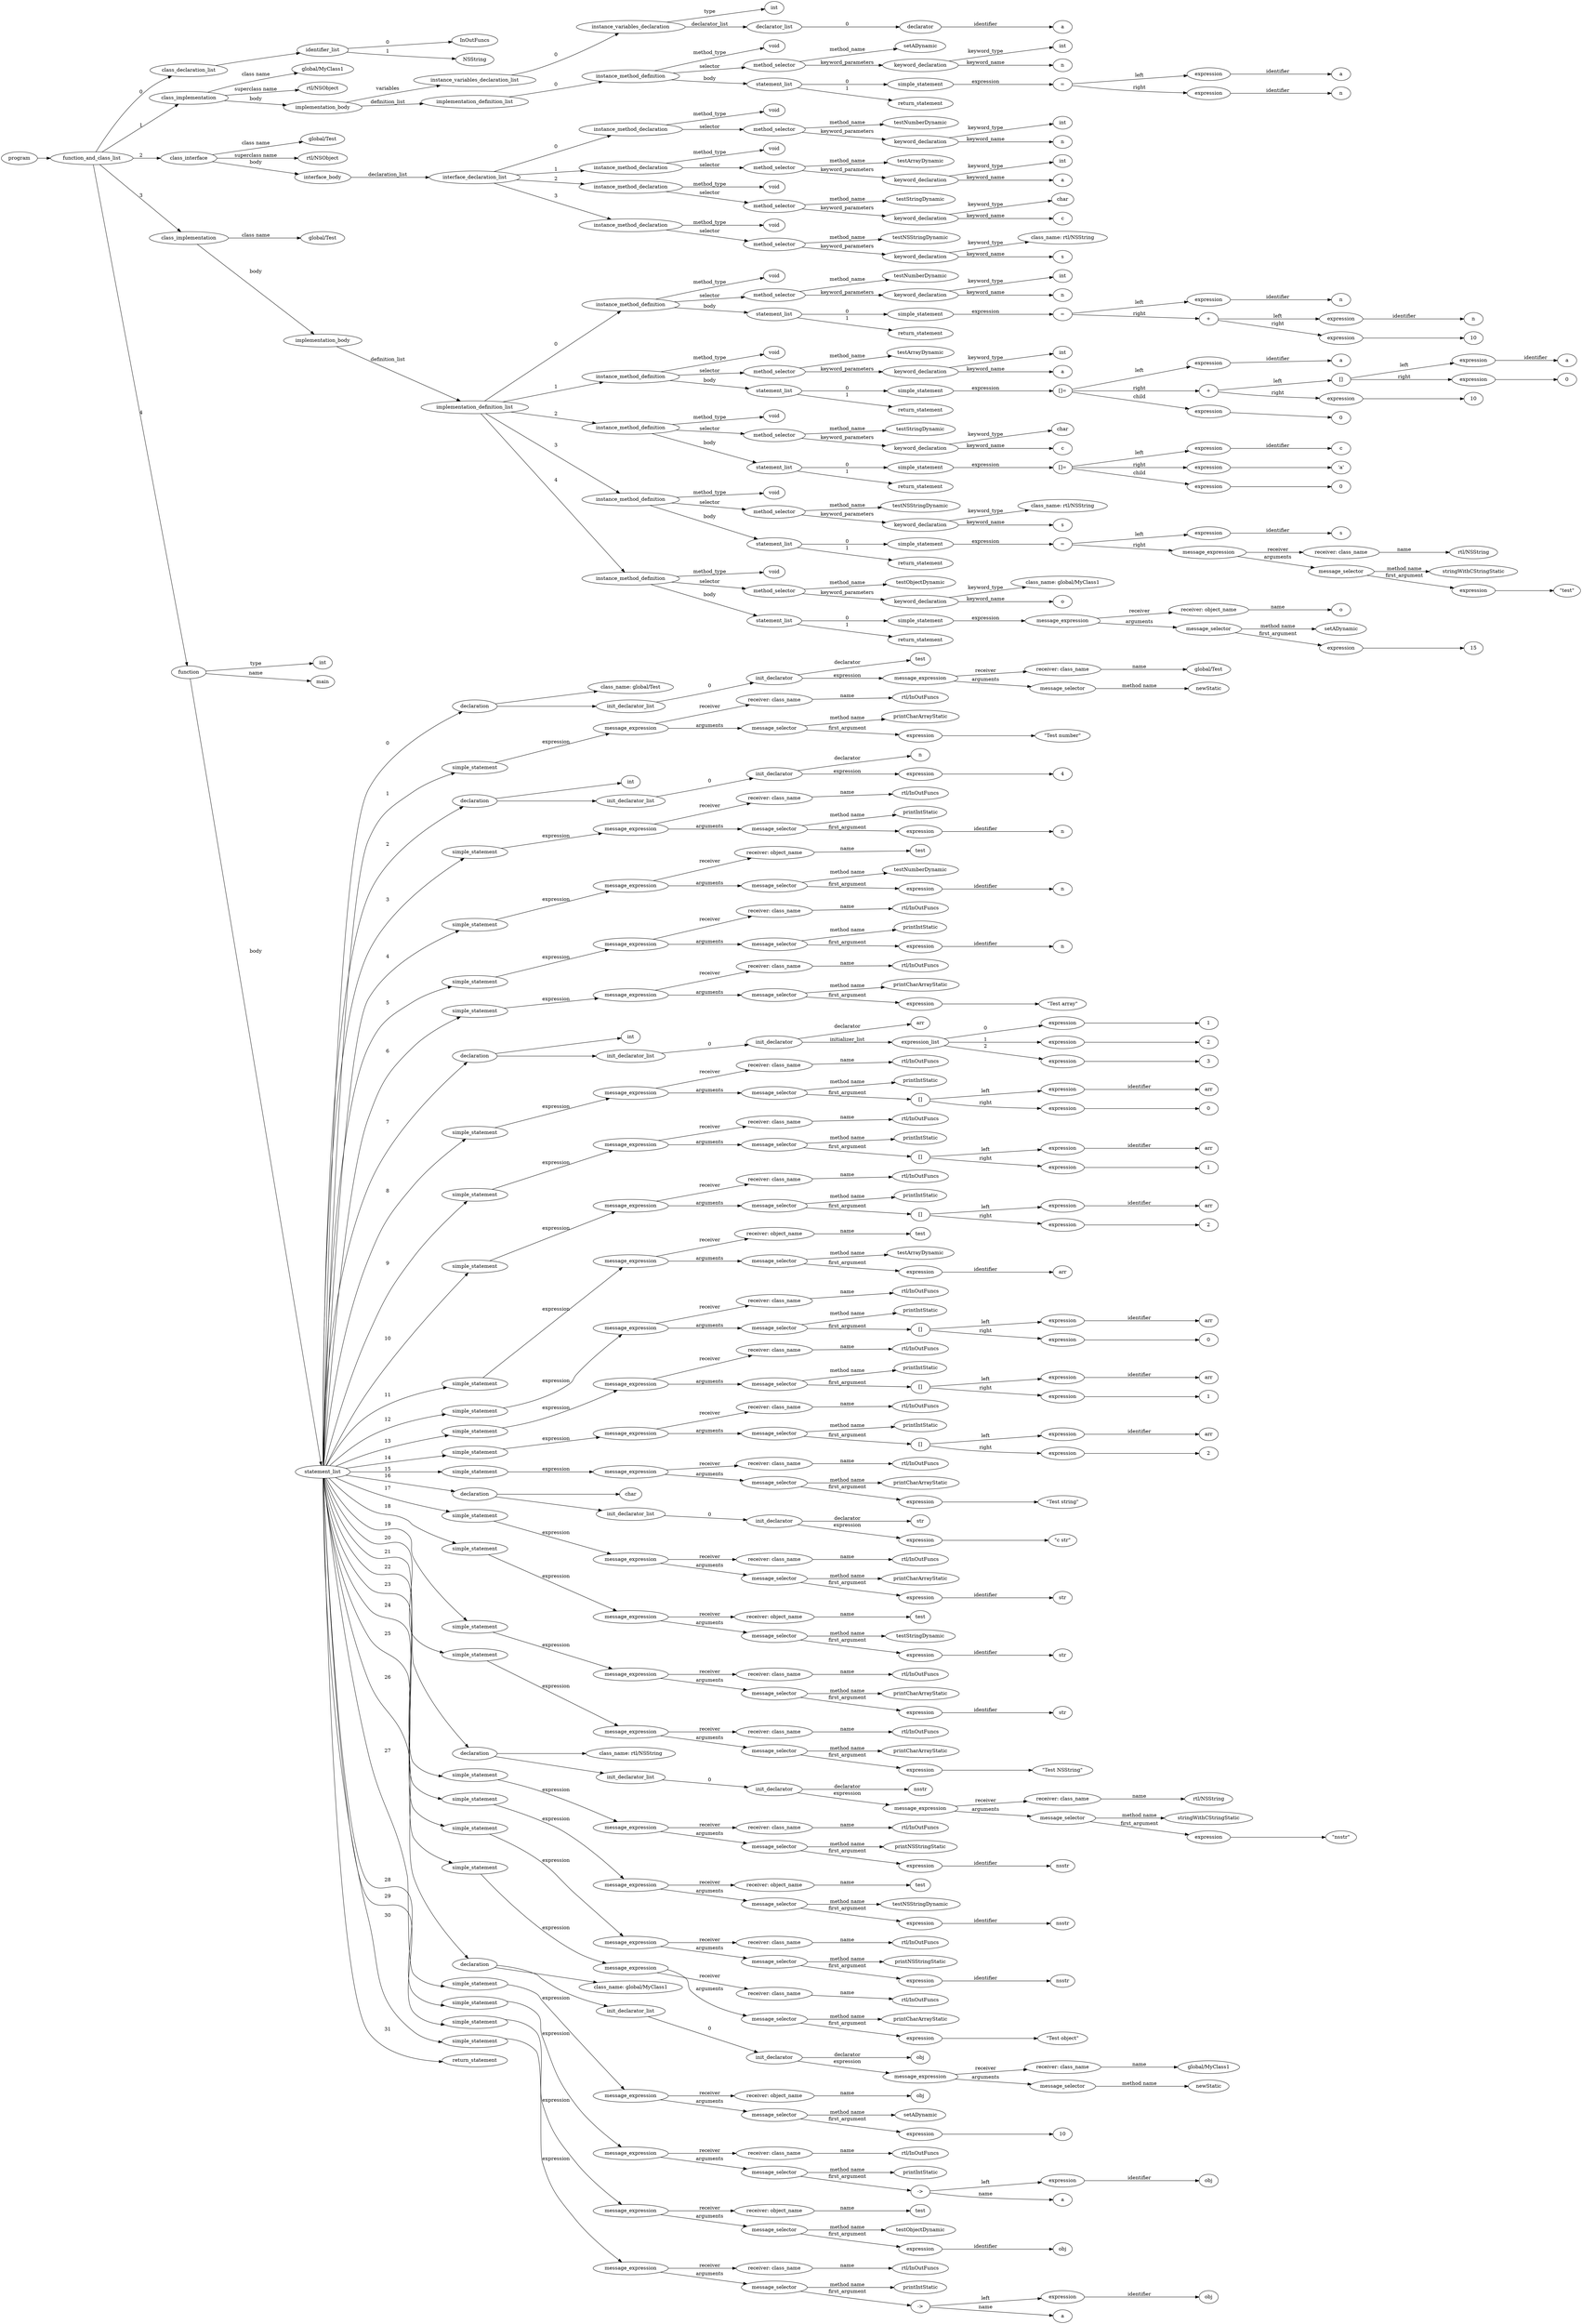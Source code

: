 digraph ObjectiveC { rankdir="LR";
313[label="program"];
313->2;
2[label="function_and_class_list"];
2->1[label="0"];
1[label="class_declaration_list"];
1->0;
0[label="identifier_list"];
0.0 [label="InOutFuncs"];
0->0.0 [label="0"];
0.1 [label="NSString"];
0->0.1 [label="1"];
2->20[label="1"];
20[label="class_implementation"];
20.1 [label="global/MyClass1"];
20->20.1 [label="class name"];
20.2 [label="rtl/NSObject"];
20->20.2 [label="superclass name"];
20->19[label="body"];
19[label="implementation_body"];
19->7[label="variables"];
7[label="instance_variables_declaration_list"];
7->6[label="0"];
6[label="instance_variables_declaration"];
6->3[label="type"];
3[label="int"];
6->5[label="declarator_list"];
5[label="declarator_list"];
5->4[label="0"];
4[label="declarator"];
4.1 [label="a"];
4->4.1[label="identifier"];
19->18[label="definition_list"];
18[label="implementation_definition_list"];
18->17[label="0"];
17[label="instance_method_definition"];
17->16[label="method_type"];
16[label="void"];
17->10[label="selector"];
10[label="method_selector"];
10->10.1 [label="method_name"];
10.1 [label="setADynamic"];
10->9[label="keyword_parameters"];
9[label="keyword_declaration"];
9->8[label="keyword_type"];
8[label="int"];
9->9.2 [label="keyword_name"];
9.2 [label="n"];
17->15[label="body"];
15[label="statement_list"];
15->14[label="0"];
14[label="simple_statement"];
14->13[label="expression"];
13[label="expression"];
13[label="="];
13->11[label="left"];
11[label="expression"];
11->11.1 [label="identifier"];11.1[label="a"];
13->12[label="right"];
12[label="expression"];
12->12.1 [label="identifier"];12.1[label="n"];
15->340[label="1"];
340[label="return_statement"];
2->43[label="2"];
43[label="class_interface"];
43.1 [label="global/Test"];
43->43.1 [label="class name"];
43.2 [label="rtl/NSObject"];
43->43.2 [label="superclass name"];
43->42[label="body"];
42[label="interface_body"];
42->26[label="declaration_list"];
26[label="interface_declaration_list"];
26->25[label="0"];
25[label="instance_method_declaration"];
25->24[label="method_type"];
24[label="void"];
25->23[label="selector"];
23[label="method_selector"];
23->23.1 [label="method_name"];
23.1 [label="testNumberDynamic"];
23->22[label="keyword_parameters"];
22[label="keyword_declaration"];
22->21[label="keyword_type"];
21[label="int"];
22->22.2 [label="keyword_name"];
22.2 [label="n"];
26->31[label="1"];
31[label="instance_method_declaration"];
31->30[label="method_type"];
30[label="void"];
31->29[label="selector"];
29[label="method_selector"];
29->29.1 [label="method_name"];
29.1 [label="testArrayDynamic"];
29->28[label="keyword_parameters"];
28[label="keyword_declaration"];
28->27[label="keyword_type"];
27[label="int"];
28->28.2 [label="keyword_name"];
28.2 [label="a"];
26->36[label="2"];
36[label="instance_method_declaration"];
36->35[label="method_type"];
35[label="void"];
36->34[label="selector"];
34[label="method_selector"];
34->34.1 [label="method_name"];
34.1 [label="testStringDynamic"];
34->33[label="keyword_parameters"];
33[label="keyword_declaration"];
33->32[label="keyword_type"];
32[label="char"];
33->33.2 [label="keyword_name"];
33.2 [label="c"];
26->41[label="3"];
41[label="instance_method_declaration"];
41->40[label="method_type"];
40[label="void"];
41->39[label="selector"];
39[label="method_selector"];
39->39.1 [label="method_name"];
39.1 [label="testNSStringDynamic"];
39->38[label="keyword_parameters"];
38[label="keyword_declaration"];
38->37[label="keyword_type"];
37[label="class_name: rtl/NSString"];
38->38.2 [label="keyword_name"];
38.2 [label="s"];
2->115[label="3"];
115[label="class_implementation"];
115.1 [label="global/Test"];
115->115.1 [label="class name"];
115->114[label="body"];
114[label="implementation_body"];
114->57[label="definition_list"];
57[label="implementation_definition_list"];
57->56[label="0"];
56[label="instance_method_definition"];
56->55[label="method_type"];
55[label="void"];
56->46[label="selector"];
46[label="method_selector"];
46->46.1 [label="method_name"];
46.1 [label="testNumberDynamic"];
46->45[label="keyword_parameters"];
45[label="keyword_declaration"];
45->44[label="keyword_type"];
44[label="int"];
45->45.2 [label="keyword_name"];
45.2 [label="n"];
56->54[label="body"];
54[label="statement_list"];
54->53[label="0"];
53[label="simple_statement"];
53->52[label="expression"];
52[label="expression"];
52[label="="];
52->47[label="left"];
47[label="expression"];
47->47.1 [label="identifier"];47.1[label="n"];
52->51[label="right"];
51[label="expression"];
51[label="+"];
51->48[label="left"];
48[label="expression"];
48->48.1 [label="identifier"];48.1[label="n"];
51->50[label="right"];
50[label="expression"];
50->49;
49[label="10"];
54->349[label="1"];
349[label="return_statement"];
57->76[label="1"];
76[label="instance_method_definition"];
76->75[label="method_type"];
75[label="void"];
76->60[label="selector"];
60[label="method_selector"];
60->60.1 [label="method_name"];
60.1 [label="testArrayDynamic"];
60->59[label="keyword_parameters"];
59[label="keyword_declaration"];
59->58[label="keyword_type"];
58[label="int"];
59->59.2 [label="keyword_name"];
59.2 [label="a"];
76->74[label="body"];
74[label="statement_list"];
74->73[label="0"];
73[label="simple_statement"];
73->72[label="expression"];
72[label="expression"];
72[label="[]="];
72->61[label="left"];
61[label="expression"];
61->61.1 [label="identifier"];61.1[label="a"];
72->71[label="right"];
71[label="expression"];
71[label="+"];
71->68[label="left"];
68[label="expression"];
68[label="[]"];
68->65[label="left"];
65[label="expression"];
65->65.1 [label="identifier"];65.1[label="a"];
68->67[label="right"];
67[label="expression"];
67->66;
66[label="0"];
71->70[label="right"];
70[label="expression"];
70->69;
69[label="10"];
72->63[label="child"];
63[label="expression"];
63->62;
62[label="0"];
74->341[label="1"];
341[label="return_statement"];
57->90[label="2"];
90[label="instance_method_definition"];
90->89[label="method_type"];
89[label="void"];
90->79[label="selector"];
79[label="method_selector"];
79->79.1 [label="method_name"];
79.1 [label="testStringDynamic"];
79->78[label="keyword_parameters"];
78[label="keyword_declaration"];
78->77[label="keyword_type"];
77[label="char"];
78->78.2 [label="keyword_name"];
78.2 [label="c"];
90->88[label="body"];
88[label="statement_list"];
88->87[label="0"];
87[label="simple_statement"];
87->86[label="expression"];
86[label="expression"];
86[label="[]="];
86->80[label="left"];
80[label="expression"];
80->80.1 [label="identifier"];80.1[label="c"];
86->85[label="right"];
85[label="expression"];
85->84;
84[label=<'a'>];
86->82[label="child"];
82[label="expression"];
82->81;
81[label="0"];
88->351[label="1"];
351[label="return_statement"];
57->101[label="3"];
101[label="instance_method_definition"];
101->100[label="method_type"];
100[label="void"];
101->93[label="selector"];
93[label="method_selector"];
93->93.1 [label="method_name"];
93.1 [label="testNSStringDynamic"];
93->92[label="keyword_parameters"];
92[label="keyword_declaration"];
92->91[label="keyword_type"];
91[label="class_name: rtl/NSString"];
92->92.2 [label="keyword_name"];
92.2 [label="s"];
101->99[label="body"];
99[label="statement_list"];
99->98[label="0"];
98[label="simple_statement"];
98->97[label="expression"];
97[label="expression"];
97[label="="];
97->94[label="left"];
94[label="expression"];
94->94.1 [label="identifier"];94.1[label="s"];
97->96[label="right"];
96[label="expression"];
96[label="message_expression"];
96->342[label="receiver"];
342[label="receiver: class_name"];
342.1 [label="rtl/NSString"];
342->342.1 [label="name"];
96->347[label="arguments"];
347[label="message_selector"];
347.1 [label="stringWithCStringStatic"];
347->347.1 [label="method name"]; 
347->344[label="first_argument"];
344[label="expression"];
344->343;
343[label=<"test">];
99->348[label="1"];
348[label="return_statement"];
57->113[label="4"];
113[label="instance_method_definition"];
113->112[label="method_type"];
112[label="void"];
113->104[label="selector"];
104[label="method_selector"];
104->104.1 [label="method_name"];
104.1 [label="testObjectDynamic"];
104->103[label="keyword_parameters"];
103[label="keyword_declaration"];
103->102[label="keyword_type"];
102[label="class_name: global/MyClass1"];
103->103.2 [label="keyword_name"];
103.2 [label="o"];
113->111[label="body"];
111[label="statement_list"];
111->110[label="0"];
110[label="simple_statement"];
110->109[label="expression"];
109[label="expression"];
109[label="message_expression"];
109->105[label="receiver"];
105[label="receiver: object_name"];
105.1 [label="o"];
105->105.1 [label="name"];
109->108[label="arguments"];
108[label="message_selector"];
108.1 [label="setADynamic"];
108->108.1 [label="method name"]; 
108->107[label="first_argument"];
107[label="expression"];
107->106;
106[label="15"];
111->350[label="1"];
350[label="return_statement"];
2->312[label="4"];
312[label="function"];
312->116[label="type"];
116[label="int"];
312->312.1 [label="name"];
312.1 [label="main"];
312->124[label="body"];
124[label="statement_list"];
124->123[label="0"];
123[label="declaration"];
123->122;
122[label="class_name: global/Test"];
123->121;
121[label="init_declarator_list"];
121->120[label="0"];
120[label="init_declarator"];
120.1 [label="test"];
120->120.1[label="declarator"];
120->119[label="expression"];
119[label="expression"];
119[label="message_expression"];
119->117[label="receiver"];
117[label="receiver: class_name"];
117.1 [label="global/Test"];
117->117.1 [label="name"];
119->118[label="arguments"];
118[label="message_selector"];
118.1 [label="newStatic"];
118->118.1 [label="method name"]; 
124->130[label="1"];
130[label="simple_statement"];
130->129[label="expression"];
129[label="expression"];
129[label="message_expression"];
129->125[label="receiver"];
125[label="receiver: class_name"];
125.1 [label="rtl/InOutFuncs"];
125->125.1 [label="name"];
129->128[label="arguments"];
128[label="message_selector"];
128.1 [label="printCharArrayStatic"];
128->128.1 [label="method name"]; 
128->127[label="first_argument"];
127[label="expression"];
127->126;
126[label=<"Test number">];
124->136[label="2"];
136[label="declaration"];
136->131;
131[label="int"];
136->135;
135[label="init_declarator_list"];
135->134[label="0"];
134[label="init_declarator"];
134.1 [label="n"];
134->134.1[label="declarator"];
134->133[label="expression"];
133[label="expression"];
133->132;
132[label="4"];
124->141[label="3"];
141[label="simple_statement"];
141->140[label="expression"];
140[label="expression"];
140[label="message_expression"];
140->137[label="receiver"];
137[label="receiver: class_name"];
137.1 [label="rtl/InOutFuncs"];
137->137.1 [label="name"];
140->139[label="arguments"];
139[label="message_selector"];
139.1 [label="printIntStatic"];
139->139.1 [label="method name"]; 
139->138[label="first_argument"];
138[label="expression"];
138->138.1 [label="identifier"];138.1[label="n"];
124->146[label="4"];
146[label="simple_statement"];
146->145[label="expression"];
145[label="expression"];
145[label="message_expression"];
145->142[label="receiver"];
142[label="receiver: object_name"];
142.1 [label="test"];
142->142.1 [label="name"];
145->144[label="arguments"];
144[label="message_selector"];
144.1 [label="testNumberDynamic"];
144->144.1 [label="method name"]; 
144->143[label="first_argument"];
143[label="expression"];
143->143.1 [label="identifier"];143.1[label="n"];
124->151[label="5"];
151[label="simple_statement"];
151->150[label="expression"];
150[label="expression"];
150[label="message_expression"];
150->147[label="receiver"];
147[label="receiver: class_name"];
147.1 [label="rtl/InOutFuncs"];
147->147.1 [label="name"];
150->149[label="arguments"];
149[label="message_selector"];
149.1 [label="printIntStatic"];
149->149.1 [label="method name"]; 
149->148[label="first_argument"];
148[label="expression"];
148->148.1 [label="identifier"];148.1[label="n"];
124->157[label="6"];
157[label="simple_statement"];
157->156[label="expression"];
156[label="expression"];
156[label="message_expression"];
156->152[label="receiver"];
152[label="receiver: class_name"];
152.1 [label="rtl/InOutFuncs"];
152->152.1 [label="name"];
156->155[label="arguments"];
155[label="message_selector"];
155.1 [label="printCharArrayStatic"];
155->155.1 [label="method name"]; 
155->154[label="first_argument"];
154[label="expression"];
154->153;
153[label=<"
Test array">];
124->168[label="7"];
168[label="declaration"];
168->158;
158[label="int"];
168->167;
167[label="init_declarator_list"];
167->166[label="0"];
166[label="init_declarator"];
166.1 [label="arr"];
166->166.1[label="declarator"];
166->161[label="initializer_list"];
161[label="expression_list"];
161->160[label="0"];
160[label="expression"];
160->159;
159[label="1"];
161->163[label="1"];
163[label="expression"];
163->162;
162[label="2"];
161->165[label="2"];
165[label="expression"];
165->164;
164[label="3"];
124->176[label="8"];
176[label="simple_statement"];
176->175[label="expression"];
175[label="expression"];
175[label="message_expression"];
175->169[label="receiver"];
169[label="receiver: class_name"];
169.1 [label="rtl/InOutFuncs"];
169->169.1 [label="name"];
175->174[label="arguments"];
174[label="message_selector"];
174.1 [label="printIntStatic"];
174->174.1 [label="method name"]; 
174->173[label="first_argument"];
173[label="expression"];
173[label="[]"];
173->170[label="left"];
170[label="expression"];
170->170.1 [label="identifier"];170.1[label="arr"];
173->172[label="right"];
172[label="expression"];
172->171;
171[label="0"];
124->184[label="9"];
184[label="simple_statement"];
184->183[label="expression"];
183[label="expression"];
183[label="message_expression"];
183->177[label="receiver"];
177[label="receiver: class_name"];
177.1 [label="rtl/InOutFuncs"];
177->177.1 [label="name"];
183->182[label="arguments"];
182[label="message_selector"];
182.1 [label="printIntStatic"];
182->182.1 [label="method name"]; 
182->181[label="first_argument"];
181[label="expression"];
181[label="[]"];
181->178[label="left"];
178[label="expression"];
178->178.1 [label="identifier"];178.1[label="arr"];
181->180[label="right"];
180[label="expression"];
180->179;
179[label="1"];
124->192[label="10"];
192[label="simple_statement"];
192->191[label="expression"];
191[label="expression"];
191[label="message_expression"];
191->185[label="receiver"];
185[label="receiver: class_name"];
185.1 [label="rtl/InOutFuncs"];
185->185.1 [label="name"];
191->190[label="arguments"];
190[label="message_selector"];
190.1 [label="printIntStatic"];
190->190.1 [label="method name"]; 
190->189[label="first_argument"];
189[label="expression"];
189[label="[]"];
189->186[label="left"];
186[label="expression"];
186->186.1 [label="identifier"];186.1[label="arr"];
189->188[label="right"];
188[label="expression"];
188->187;
187[label="2"];
124->197[label="11"];
197[label="simple_statement"];
197->196[label="expression"];
196[label="expression"];
196[label="message_expression"];
196->193[label="receiver"];
193[label="receiver: object_name"];
193.1 [label="test"];
193->193.1 [label="name"];
196->195[label="arguments"];
195[label="message_selector"];
195.1 [label="testArrayDynamic"];
195->195.1 [label="method name"]; 
195->194[label="first_argument"];
194[label="expression"];
194->194.1 [label="identifier"];194.1[label="arr"];
124->205[label="12"];
205[label="simple_statement"];
205->204[label="expression"];
204[label="expression"];
204[label="message_expression"];
204->198[label="receiver"];
198[label="receiver: class_name"];
198.1 [label="rtl/InOutFuncs"];
198->198.1 [label="name"];
204->203[label="arguments"];
203[label="message_selector"];
203.1 [label="printIntStatic"];
203->203.1 [label="method name"]; 
203->202[label="first_argument"];
202[label="expression"];
202[label="[]"];
202->199[label="left"];
199[label="expression"];
199->199.1 [label="identifier"];199.1[label="arr"];
202->201[label="right"];
201[label="expression"];
201->200;
200[label="0"];
124->213[label="13"];
213[label="simple_statement"];
213->212[label="expression"];
212[label="expression"];
212[label="message_expression"];
212->206[label="receiver"];
206[label="receiver: class_name"];
206.1 [label="rtl/InOutFuncs"];
206->206.1 [label="name"];
212->211[label="arguments"];
211[label="message_selector"];
211.1 [label="printIntStatic"];
211->211.1 [label="method name"]; 
211->210[label="first_argument"];
210[label="expression"];
210[label="[]"];
210->207[label="left"];
207[label="expression"];
207->207.1 [label="identifier"];207.1[label="arr"];
210->209[label="right"];
209[label="expression"];
209->208;
208[label="1"];
124->221[label="14"];
221[label="simple_statement"];
221->220[label="expression"];
220[label="expression"];
220[label="message_expression"];
220->214[label="receiver"];
214[label="receiver: class_name"];
214.1 [label="rtl/InOutFuncs"];
214->214.1 [label="name"];
220->219[label="arguments"];
219[label="message_selector"];
219.1 [label="printIntStatic"];
219->219.1 [label="method name"]; 
219->218[label="first_argument"];
218[label="expression"];
218[label="[]"];
218->215[label="left"];
215[label="expression"];
215->215.1 [label="identifier"];215.1[label="arr"];
218->217[label="right"];
217[label="expression"];
217->216;
216[label="2"];
124->227[label="15"];
227[label="simple_statement"];
227->226[label="expression"];
226[label="expression"];
226[label="message_expression"];
226->222[label="receiver"];
222[label="receiver: class_name"];
222.1 [label="rtl/InOutFuncs"];
222->222.1 [label="name"];
226->225[label="arguments"];
225[label="message_selector"];
225.1 [label="printCharArrayStatic"];
225->225.1 [label="method name"]; 
225->224[label="first_argument"];
224[label="expression"];
224->223;
223[label=<"
Test string">];
124->233[label="16"];
233[label="declaration"];
233->228;
228[label="char"];
233->232;
232[label="init_declarator_list"];
232->231[label="0"];
231[label="init_declarator"];
231.1 [label="str"];
231->231.1[label="declarator"];
231->230[label="expression"];
230[label="expression"];
230->229;
229[label=<"c str">];
124->238[label="17"];
238[label="simple_statement"];
238->237[label="expression"];
237[label="expression"];
237[label="message_expression"];
237->234[label="receiver"];
234[label="receiver: class_name"];
234.1 [label="rtl/InOutFuncs"];
234->234.1 [label="name"];
237->236[label="arguments"];
236[label="message_selector"];
236.1 [label="printCharArrayStatic"];
236->236.1 [label="method name"]; 
236->235[label="first_argument"];
235[label="expression"];
235->235.1 [label="identifier"];235.1[label="str"];
124->243[label="18"];
243[label="simple_statement"];
243->242[label="expression"];
242[label="expression"];
242[label="message_expression"];
242->239[label="receiver"];
239[label="receiver: object_name"];
239.1 [label="test"];
239->239.1 [label="name"];
242->241[label="arguments"];
241[label="message_selector"];
241.1 [label="testStringDynamic"];
241->241.1 [label="method name"]; 
241->240[label="first_argument"];
240[label="expression"];
240->240.1 [label="identifier"];240.1[label="str"];
124->248[label="19"];
248[label="simple_statement"];
248->247[label="expression"];
247[label="expression"];
247[label="message_expression"];
247->244[label="receiver"];
244[label="receiver: class_name"];
244.1 [label="rtl/InOutFuncs"];
244->244.1 [label="name"];
247->246[label="arguments"];
246[label="message_selector"];
246.1 [label="printCharArrayStatic"];
246->246.1 [label="method name"]; 
246->245[label="first_argument"];
245[label="expression"];
245->245.1 [label="identifier"];245.1[label="str"];
124->254[label="20"];
254[label="simple_statement"];
254->253[label="expression"];
253[label="expression"];
253[label="message_expression"];
253->249[label="receiver"];
249[label="receiver: class_name"];
249.1 [label="rtl/InOutFuncs"];
249->249.1 [label="name"];
253->252[label="arguments"];
252[label="message_selector"];
252.1 [label="printCharArrayStatic"];
252->252.1 [label="method name"]; 
252->251[label="first_argument"];
251[label="expression"];
251->250;
250[label=<"
Test NSString">];
124->260[label="21"];
260[label="declaration"];
260->259;
259[label="class_name: rtl/NSString"];
260->258;
258[label="init_declarator_list"];
258->257[label="0"];
257[label="init_declarator"];
257.1 [label="nsstr"];
257->257.1[label="declarator"];
257->256[label="expression"];
256[label="expression"];
256[label="message_expression"];
256->362[label="receiver"];
362[label="receiver: class_name"];
362.1 [label="rtl/NSString"];
362->362.1 [label="name"];
256->367[label="arguments"];
367[label="message_selector"];
367.1 [label="stringWithCStringStatic"];
367->367.1 [label="method name"]; 
367->364[label="first_argument"];
364[label="expression"];
364->363;
363[label=<"nsstr">];
124->265[label="22"];
265[label="simple_statement"];
265->264[label="expression"];
264[label="expression"];
264[label="message_expression"];
264->261[label="receiver"];
261[label="receiver: class_name"];
261.1 [label="rtl/InOutFuncs"];
261->261.1 [label="name"];
264->263[label="arguments"];
263[label="message_selector"];
263.1 [label="printNSStringStatic"];
263->263.1 [label="method name"]; 
263->262[label="first_argument"];
262[label="expression"];
262->262.1 [label="identifier"];262.1[label="nsstr"];
124->270[label="23"];
270[label="simple_statement"];
270->269[label="expression"];
269[label="expression"];
269[label="message_expression"];
269->266[label="receiver"];
266[label="receiver: object_name"];
266.1 [label="test"];
266->266.1 [label="name"];
269->268[label="arguments"];
268[label="message_selector"];
268.1 [label="testNSStringDynamic"];
268->268.1 [label="method name"]; 
268->267[label="first_argument"];
267[label="expression"];
267->267.1 [label="identifier"];267.1[label="nsstr"];
124->275[label="24"];
275[label="simple_statement"];
275->274[label="expression"];
274[label="expression"];
274[label="message_expression"];
274->271[label="receiver"];
271[label="receiver: class_name"];
271.1 [label="rtl/InOutFuncs"];
271->271.1 [label="name"];
274->273[label="arguments"];
273[label="message_selector"];
273.1 [label="printNSStringStatic"];
273->273.1 [label="method name"]; 
273->272[label="first_argument"];
272[label="expression"];
272->272.1 [label="identifier"];272.1[label="nsstr"];
124->281[label="25"];
281[label="simple_statement"];
281->280[label="expression"];
280[label="expression"];
280[label="message_expression"];
280->276[label="receiver"];
276[label="receiver: class_name"];
276.1 [label="rtl/InOutFuncs"];
276->276.1 [label="name"];
280->279[label="arguments"];
279[label="message_selector"];
279.1 [label="printCharArrayStatic"];
279->279.1 [label="method name"]; 
279->278[label="first_argument"];
278[label="expression"];
278->277;
277[label=<"
Test object">];
124->288[label="26"];
288[label="declaration"];
288->287;
287[label="class_name: global/MyClass1"];
288->286;
286[label="init_declarator_list"];
286->285[label="0"];
285[label="init_declarator"];
285.1 [label="obj"];
285->285.1[label="declarator"];
285->284[label="expression"];
284[label="expression"];
284[label="message_expression"];
284->282[label="receiver"];
282[label="receiver: class_name"];
282.1 [label="global/MyClass1"];
282->282.1 [label="name"];
284->283[label="arguments"];
283[label="message_selector"];
283.1 [label="newStatic"];
283->283.1 [label="method name"]; 
124->294[label="27"];
294[label="simple_statement"];
294->293[label="expression"];
293[label="expression"];
293[label="message_expression"];
293->289[label="receiver"];
289[label="receiver: object_name"];
289.1 [label="obj"];
289->289.1 [label="name"];
293->292[label="arguments"];
292[label="message_selector"];
292.1 [label="setADynamic"];
292->292.1 [label="method name"]; 
292->291[label="first_argument"];
291[label="expression"];
291->290;
290[label="10"];
124->300[label="28"];
300[label="simple_statement"];
300->299[label="expression"];
299[label="expression"];
299[label="message_expression"];
299->295[label="receiver"];
295[label="receiver: class_name"];
295.1 [label="rtl/InOutFuncs"];
295->295.1 [label="name"];
299->298[label="arguments"];
298[label="message_selector"];
298.1 [label="printIntStatic"];
298->298.1 [label="method name"]; 
298->297[label="first_argument"];
297[label="expression"];
297[label="->"];
297->296[label="left"];
296[label="expression"];
296->296.1 [label="identifier"];296.1[label="obj"];
297.1 [label="a"];
297->297.1 [label="name"];
124->305[label="29"];
305[label="simple_statement"];
305->304[label="expression"];
304[label="expression"];
304[label="message_expression"];
304->301[label="receiver"];
301[label="receiver: object_name"];
301.1 [label="test"];
301->301.1 [label="name"];
304->303[label="arguments"];
303[label="message_selector"];
303.1 [label="testObjectDynamic"];
303->303.1 [label="method name"]; 
303->302[label="first_argument"];
302[label="expression"];
302->302.1 [label="identifier"];302.1[label="obj"];
124->311[label="30"];
311[label="simple_statement"];
311->310[label="expression"];
310[label="expression"];
310[label="message_expression"];
310->306[label="receiver"];
306[label="receiver: class_name"];
306.1 [label="rtl/InOutFuncs"];
306->306.1 [label="name"];
310->309[label="arguments"];
309[label="message_selector"];
309.1 [label="printIntStatic"];
309->309.1 [label="method name"]; 
309->308[label="first_argument"];
308[label="expression"];
308[label="->"];
308->307[label="left"];
307[label="expression"];
307->307.1 [label="identifier"];307.1[label="obj"];
308.1 [label="a"];
308->308.1 [label="name"];
124->370[label="31"];
370[label="return_statement"];
}
